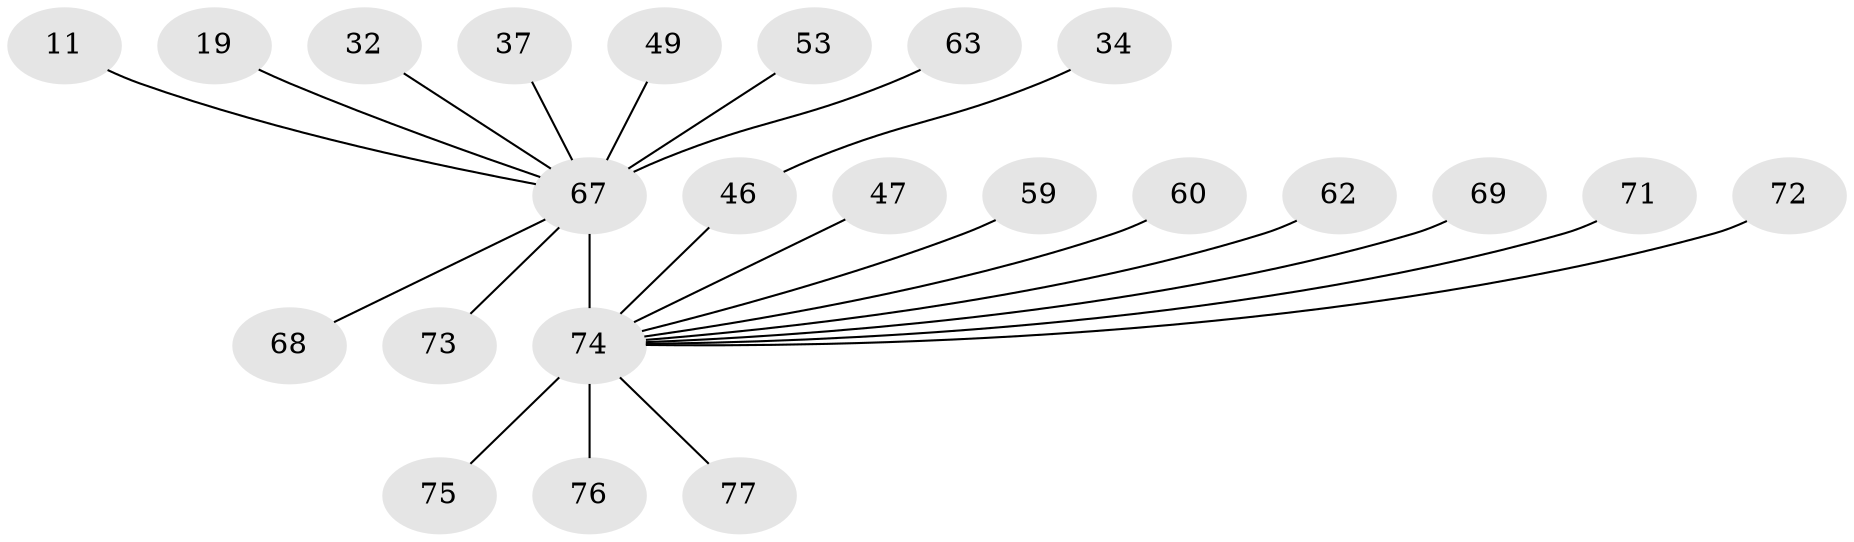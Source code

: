 // original degree distribution, {3: 0.14285714285714285, 5: 0.06493506493506493, 42: 0.012987012987012988, 1: 0.4935064935064935, 12: 0.012987012987012988, 14: 0.012987012987012988, 4: 0.09090909090909091, 2: 0.14285714285714285, 6: 0.025974025974025976}
// Generated by graph-tools (version 1.1) at 2025/50/03/04/25 21:50:02]
// undirected, 23 vertices, 22 edges
graph export_dot {
graph [start="1"]
  node [color=gray90,style=filled];
  11;
  19;
  32;
  34;
  37;
  46 [super="+8+12+43"];
  47;
  49;
  53;
  59;
  60;
  62;
  63 [super="+54"];
  67 [super="+57+64+56+51"];
  68 [super="+52"];
  69;
  71 [super="+58"];
  72;
  73;
  74 [super="+27+24+22+18+33+40+70+66+5+14+17+29+30+31+35+41"];
  75 [super="+55"];
  76;
  77;
  11 -- 67;
  19 -- 67;
  32 -- 67;
  34 -- 46;
  37 -- 67;
  46 -- 74 [weight=6];
  47 -- 74;
  49 -- 67;
  53 -- 67;
  59 -- 74;
  60 -- 74;
  62 -- 74;
  63 -- 67;
  67 -- 74 [weight=19];
  67 -- 73;
  67 -- 68 [weight=3];
  69 -- 74;
  71 -- 74;
  72 -- 74;
  74 -- 76;
  74 -- 77;
  74 -- 75;
}
